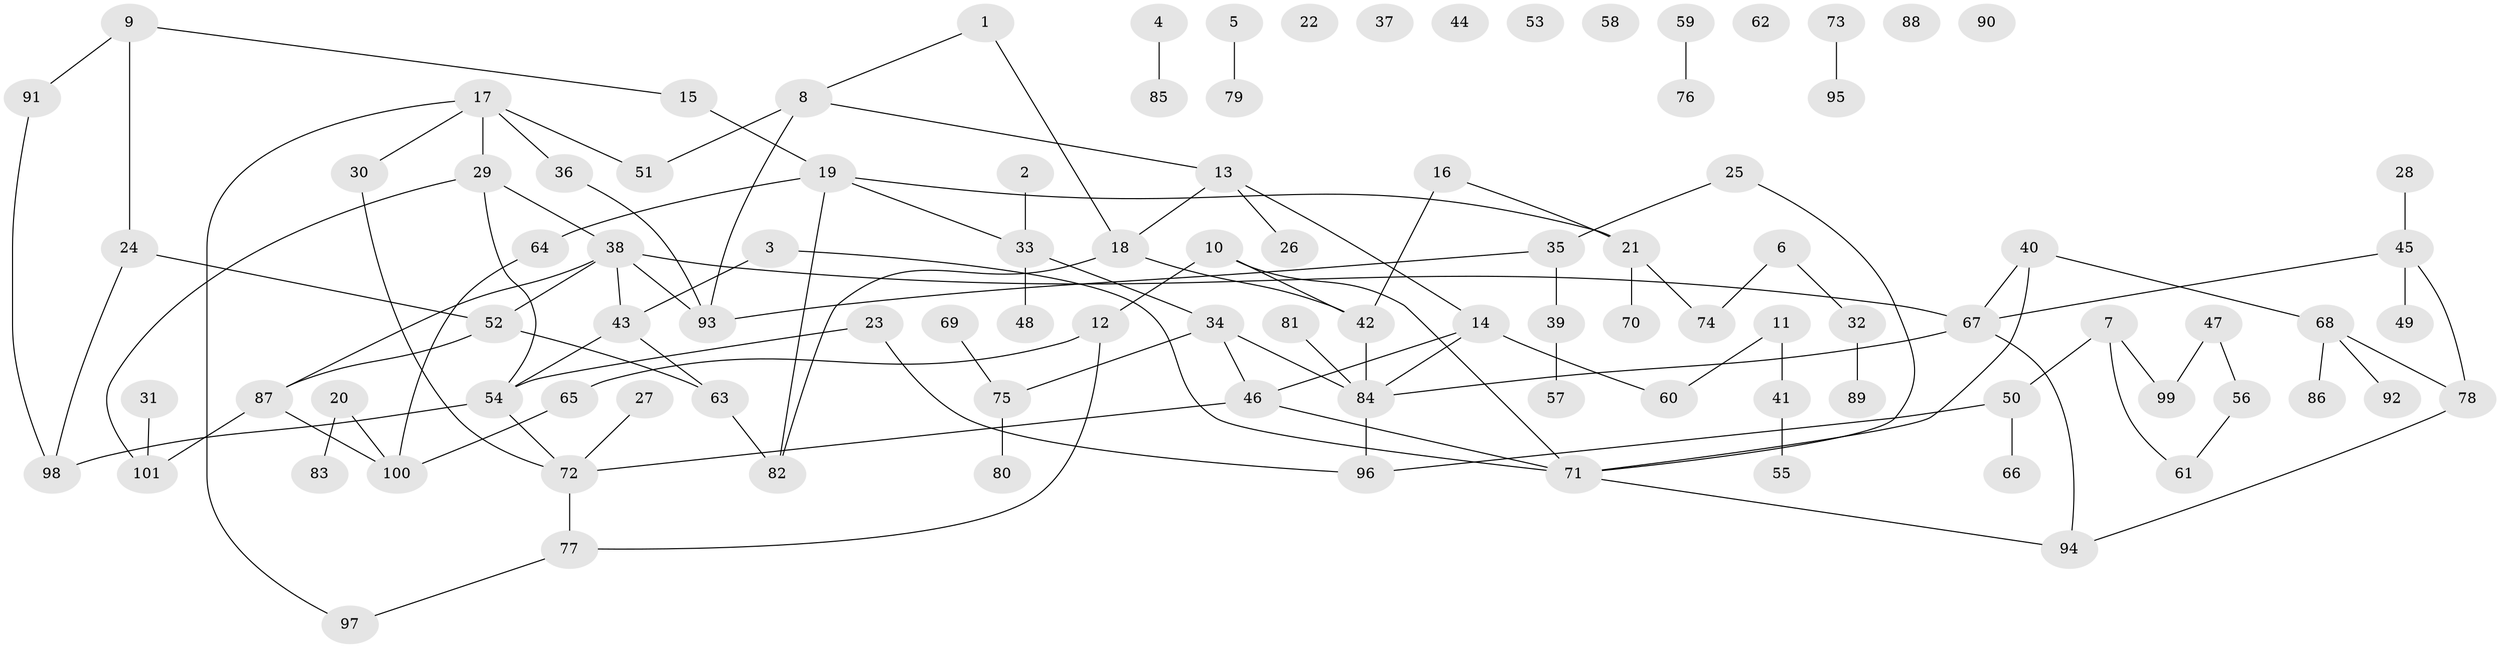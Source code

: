 // Generated by graph-tools (version 1.1) at 2025/39/03/09/25 04:39:15]
// undirected, 101 vertices, 119 edges
graph export_dot {
graph [start="1"]
  node [color=gray90,style=filled];
  1;
  2;
  3;
  4;
  5;
  6;
  7;
  8;
  9;
  10;
  11;
  12;
  13;
  14;
  15;
  16;
  17;
  18;
  19;
  20;
  21;
  22;
  23;
  24;
  25;
  26;
  27;
  28;
  29;
  30;
  31;
  32;
  33;
  34;
  35;
  36;
  37;
  38;
  39;
  40;
  41;
  42;
  43;
  44;
  45;
  46;
  47;
  48;
  49;
  50;
  51;
  52;
  53;
  54;
  55;
  56;
  57;
  58;
  59;
  60;
  61;
  62;
  63;
  64;
  65;
  66;
  67;
  68;
  69;
  70;
  71;
  72;
  73;
  74;
  75;
  76;
  77;
  78;
  79;
  80;
  81;
  82;
  83;
  84;
  85;
  86;
  87;
  88;
  89;
  90;
  91;
  92;
  93;
  94;
  95;
  96;
  97;
  98;
  99;
  100;
  101;
  1 -- 8;
  1 -- 18;
  2 -- 33;
  3 -- 43;
  3 -- 71;
  4 -- 85;
  5 -- 79;
  6 -- 32;
  6 -- 74;
  7 -- 50;
  7 -- 61;
  7 -- 99;
  8 -- 13;
  8 -- 51;
  8 -- 93;
  9 -- 15;
  9 -- 24;
  9 -- 91;
  10 -- 12;
  10 -- 42;
  10 -- 71;
  11 -- 41;
  11 -- 60;
  12 -- 65;
  12 -- 77;
  13 -- 14;
  13 -- 18;
  13 -- 26;
  14 -- 46;
  14 -- 60;
  14 -- 84;
  15 -- 19;
  16 -- 21;
  16 -- 42;
  17 -- 29;
  17 -- 30;
  17 -- 36;
  17 -- 51;
  17 -- 97;
  18 -- 42;
  18 -- 82;
  19 -- 21;
  19 -- 33;
  19 -- 64;
  19 -- 82;
  20 -- 83;
  20 -- 100;
  21 -- 70;
  21 -- 74;
  23 -- 54;
  23 -- 96;
  24 -- 52;
  24 -- 98;
  25 -- 35;
  25 -- 71;
  27 -- 72;
  28 -- 45;
  29 -- 38;
  29 -- 54;
  29 -- 101;
  30 -- 72;
  31 -- 101;
  32 -- 89;
  33 -- 34;
  33 -- 48;
  34 -- 46;
  34 -- 75;
  34 -- 84;
  35 -- 39;
  35 -- 93;
  36 -- 93;
  38 -- 43;
  38 -- 52;
  38 -- 67;
  38 -- 87;
  38 -- 93;
  39 -- 57;
  40 -- 67;
  40 -- 68;
  40 -- 71;
  41 -- 55;
  42 -- 84;
  43 -- 54;
  43 -- 63;
  45 -- 49;
  45 -- 67;
  45 -- 78;
  46 -- 71;
  46 -- 72;
  47 -- 56;
  47 -- 99;
  50 -- 66;
  50 -- 96;
  52 -- 63;
  52 -- 87;
  54 -- 72;
  54 -- 98;
  56 -- 61;
  59 -- 76;
  63 -- 82;
  64 -- 100;
  65 -- 100;
  67 -- 84;
  67 -- 94;
  68 -- 78;
  68 -- 86;
  68 -- 92;
  69 -- 75;
  71 -- 94;
  72 -- 77;
  73 -- 95;
  75 -- 80;
  77 -- 97;
  78 -- 94;
  81 -- 84;
  84 -- 96;
  87 -- 100;
  87 -- 101;
  91 -- 98;
}
